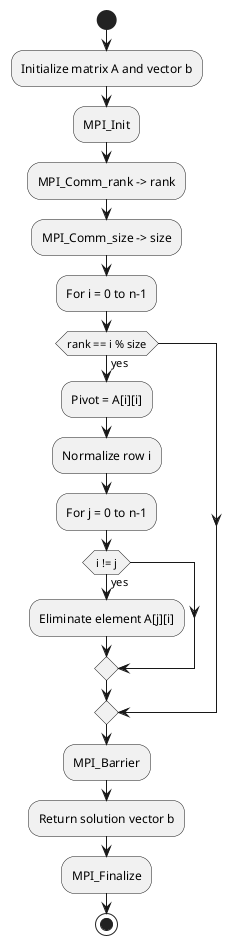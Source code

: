 @startuml Gauss-Jordan Parallel Method
start
:Initialize matrix A and vector b;
:MPI_Init;
:MPI_Comm_rank -> rank;
:MPI_Comm_size -> size;
:For i = 0 to n-1;
  if (rank == i % size) then (yes)
    :Pivot = A[i][i];
    :Normalize row i;
    :For j = 0 to n-1;
      if (i != j) then (yes)
        :Eliminate element A[j][i];
      endif
  endif
  :MPI_Barrier;
:Return solution vector b;
:MPI_Finalize;
stop
@enduml
